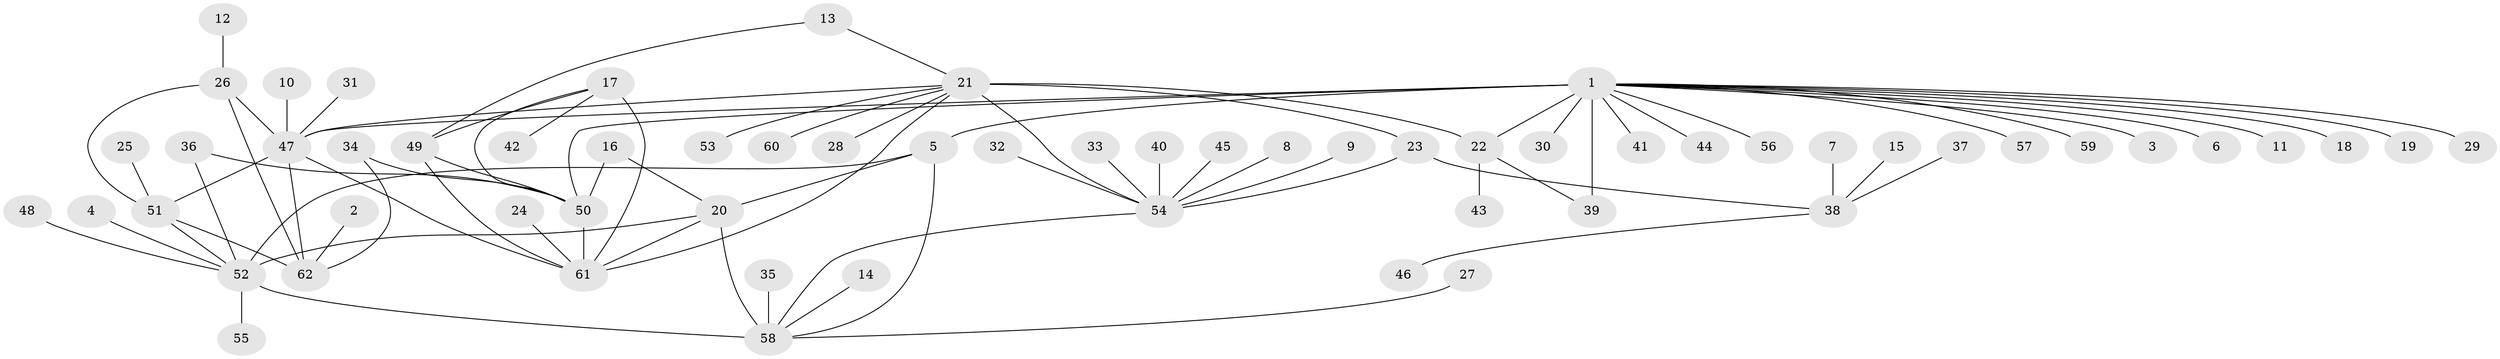 // original degree distribution, {6: 0.024390243902439025, 8: 0.07317073170731707, 10: 0.024390243902439025, 13: 0.008130081300813009, 11: 0.016260162601626018, 7: 0.032520325203252036, 9: 0.032520325203252036, 5: 0.032520325203252036, 12: 0.008130081300813009, 1: 0.5934959349593496, 2: 0.10569105691056911, 3: 0.04878048780487805}
// Generated by graph-tools (version 1.1) at 2025/50/03/09/25 03:50:40]
// undirected, 62 vertices, 82 edges
graph export_dot {
graph [start="1"]
  node [color=gray90,style=filled];
  1;
  2;
  3;
  4;
  5;
  6;
  7;
  8;
  9;
  10;
  11;
  12;
  13;
  14;
  15;
  16;
  17;
  18;
  19;
  20;
  21;
  22;
  23;
  24;
  25;
  26;
  27;
  28;
  29;
  30;
  31;
  32;
  33;
  34;
  35;
  36;
  37;
  38;
  39;
  40;
  41;
  42;
  43;
  44;
  45;
  46;
  47;
  48;
  49;
  50;
  51;
  52;
  53;
  54;
  55;
  56;
  57;
  58;
  59;
  60;
  61;
  62;
  1 -- 3 [weight=1.0];
  1 -- 5 [weight=2.0];
  1 -- 6 [weight=1.0];
  1 -- 11 [weight=1.0];
  1 -- 18 [weight=1.0];
  1 -- 19 [weight=1.0];
  1 -- 22 [weight=4.0];
  1 -- 29 [weight=1.0];
  1 -- 30 [weight=1.0];
  1 -- 39 [weight=4.0];
  1 -- 41 [weight=1.0];
  1 -- 44 [weight=1.0];
  1 -- 47 [weight=2.0];
  1 -- 50 [weight=1.0];
  1 -- 56 [weight=1.0];
  1 -- 57 [weight=1.0];
  1 -- 59 [weight=1.0];
  2 -- 62 [weight=1.0];
  4 -- 52 [weight=1.0];
  5 -- 20 [weight=1.0];
  5 -- 52 [weight=1.0];
  5 -- 58 [weight=3.0];
  7 -- 38 [weight=1.0];
  8 -- 54 [weight=1.0];
  9 -- 54 [weight=1.0];
  10 -- 47 [weight=1.0];
  12 -- 26 [weight=1.0];
  13 -- 21 [weight=1.0];
  13 -- 49 [weight=1.0];
  14 -- 58 [weight=1.0];
  15 -- 38 [weight=1.0];
  16 -- 20 [weight=1.0];
  16 -- 50 [weight=1.0];
  17 -- 42 [weight=1.0];
  17 -- 49 [weight=1.0];
  17 -- 50 [weight=1.0];
  17 -- 61 [weight=3.0];
  20 -- 52 [weight=1.0];
  20 -- 58 [weight=3.0];
  20 -- 61 [weight=1.0];
  21 -- 22 [weight=1.0];
  21 -- 23 [weight=1.0];
  21 -- 28 [weight=1.0];
  21 -- 47 [weight=1.0];
  21 -- 53 [weight=1.0];
  21 -- 54 [weight=4.0];
  21 -- 60 [weight=1.0];
  21 -- 61 [weight=1.0];
  22 -- 39 [weight=1.0];
  22 -- 43 [weight=1.0];
  23 -- 38 [weight=1.0];
  23 -- 54 [weight=4.0];
  24 -- 61 [weight=1.0];
  25 -- 51 [weight=1.0];
  26 -- 47 [weight=2.0];
  26 -- 51 [weight=2.0];
  26 -- 62 [weight=1.0];
  27 -- 58 [weight=1.0];
  31 -- 47 [weight=1.0];
  32 -- 54 [weight=1.0];
  33 -- 54 [weight=1.0];
  34 -- 50 [weight=1.0];
  34 -- 62 [weight=1.0];
  35 -- 58 [weight=1.0];
  36 -- 50 [weight=1.0];
  36 -- 52 [weight=1.0];
  37 -- 38 [weight=1.0];
  38 -- 46 [weight=1.0];
  40 -- 54 [weight=1.0];
  45 -- 54 [weight=1.0];
  47 -- 51 [weight=4.0];
  47 -- 61 [weight=1.0];
  47 -- 62 [weight=2.0];
  48 -- 52 [weight=1.0];
  49 -- 50 [weight=1.0];
  49 -- 61 [weight=3.0];
  50 -- 61 [weight=3.0];
  51 -- 52 [weight=1.0];
  51 -- 62 [weight=2.0];
  52 -- 55 [weight=1.0];
  52 -- 58 [weight=3.0];
  54 -- 58 [weight=1.0];
}
